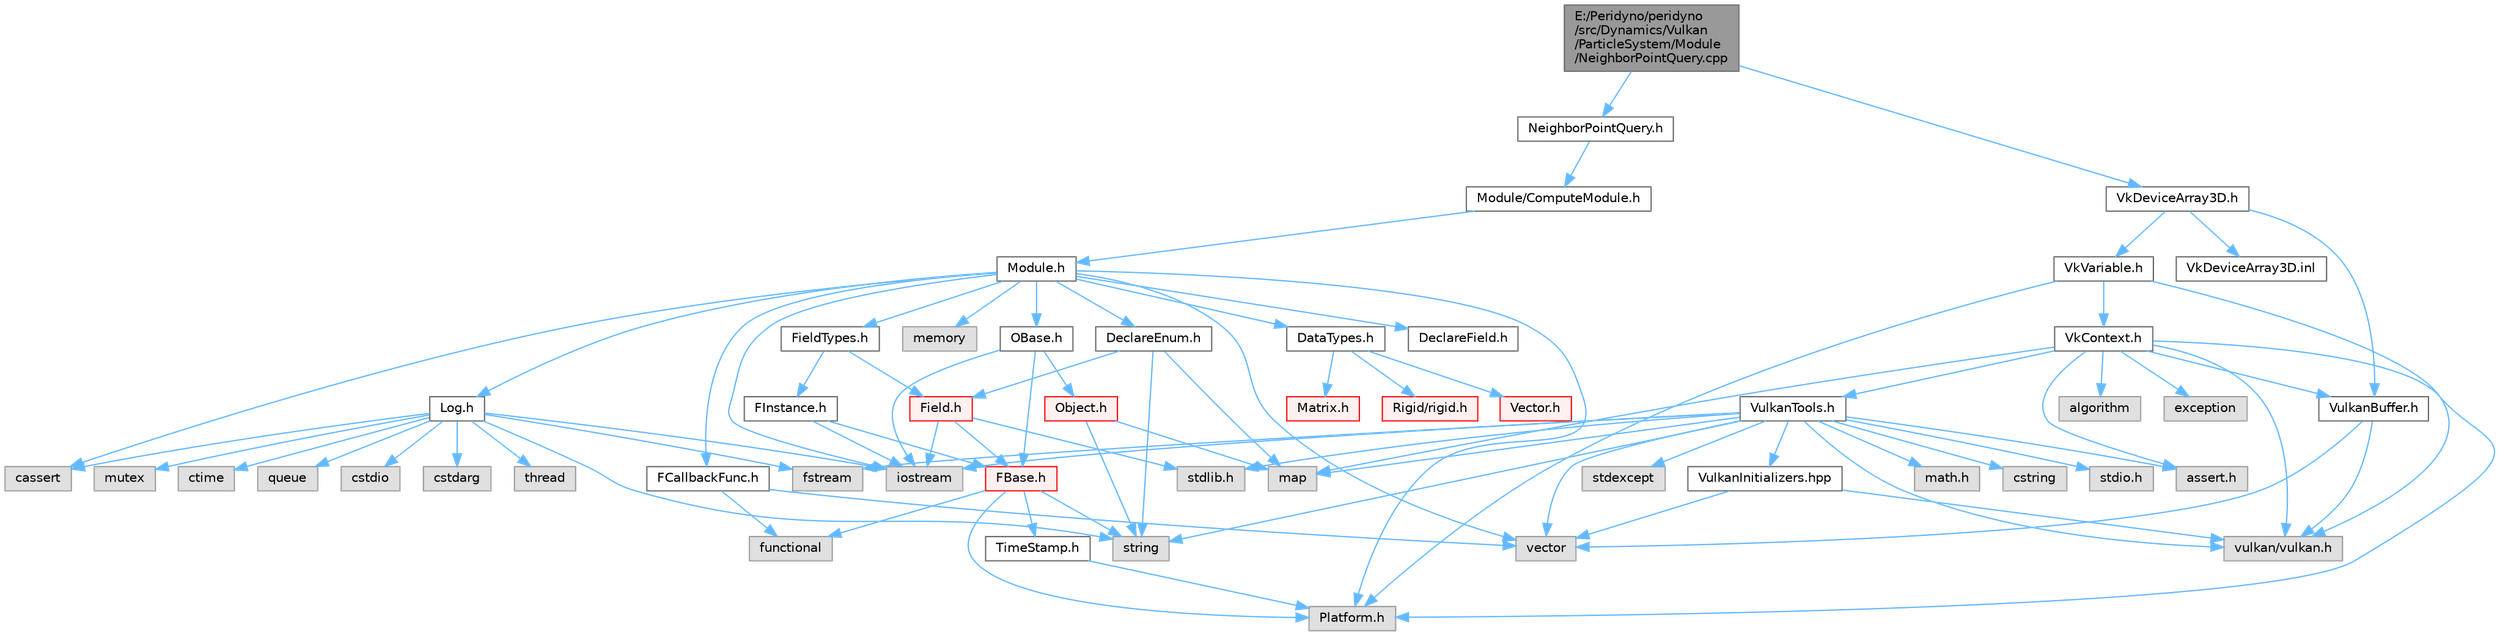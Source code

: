 digraph "E:/Peridyno/peridyno/src/Dynamics/Vulkan/ParticleSystem/Module/NeighborPointQuery.cpp"
{
 // LATEX_PDF_SIZE
  bgcolor="transparent";
  edge [fontname=Helvetica,fontsize=10,labelfontname=Helvetica,labelfontsize=10];
  node [fontname=Helvetica,fontsize=10,shape=box,height=0.2,width=0.4];
  Node1 [id="Node000001",label="E:/Peridyno/peridyno\l/src/Dynamics/Vulkan\l/ParticleSystem/Module\l/NeighborPointQuery.cpp",height=0.2,width=0.4,color="gray40", fillcolor="grey60", style="filled", fontcolor="black",tooltip=" "];
  Node1 -> Node2 [id="edge1_Node000001_Node000002",color="steelblue1",style="solid",tooltip=" "];
  Node2 [id="Node000002",label="NeighborPointQuery.h",height=0.2,width=0.4,color="grey40", fillcolor="white", style="filled",URL="$_dynamics_2_vulkan_2_particle_system_2_module_2_neighbor_point_query_8h.html",tooltip=" "];
  Node2 -> Node3 [id="edge2_Node000002_Node000003",color="steelblue1",style="solid",tooltip=" "];
  Node3 [id="Node000003",label="Module/ComputeModule.h",height=0.2,width=0.4,color="grey40", fillcolor="white", style="filled",URL="$_compute_module_8h.html",tooltip=" "];
  Node3 -> Node4 [id="edge3_Node000003_Node000004",color="steelblue1",style="solid",tooltip=" "];
  Node4 [id="Node000004",label="Module.h",height=0.2,width=0.4,color="grey40", fillcolor="white", style="filled",URL="$_module_8h.html",tooltip=" "];
  Node4 -> Node5 [id="edge4_Node000004_Node000005",color="steelblue1",style="solid",tooltip=" "];
  Node5 [id="Node000005",label="Platform.h",height=0.2,width=0.4,color="grey60", fillcolor="#E0E0E0", style="filled",tooltip=" "];
  Node4 -> Node6 [id="edge5_Node000004_Node000006",color="steelblue1",style="solid",tooltip=" "];
  Node6 [id="Node000006",label="memory",height=0.2,width=0.4,color="grey60", fillcolor="#E0E0E0", style="filled",tooltip=" "];
  Node4 -> Node7 [id="edge6_Node000004_Node000007",color="steelblue1",style="solid",tooltip=" "];
  Node7 [id="Node000007",label="vector",height=0.2,width=0.4,color="grey60", fillcolor="#E0E0E0", style="filled",tooltip=" "];
  Node4 -> Node8 [id="edge7_Node000004_Node000008",color="steelblue1",style="solid",tooltip=" "];
  Node8 [id="Node000008",label="cassert",height=0.2,width=0.4,color="grey60", fillcolor="#E0E0E0", style="filled",tooltip=" "];
  Node4 -> Node9 [id="edge8_Node000004_Node000009",color="steelblue1",style="solid",tooltip=" "];
  Node9 [id="Node000009",label="iostream",height=0.2,width=0.4,color="grey60", fillcolor="#E0E0E0", style="filled",tooltip=" "];
  Node4 -> Node10 [id="edge9_Node000004_Node000010",color="steelblue1",style="solid",tooltip=" "];
  Node10 [id="Node000010",label="OBase.h",height=0.2,width=0.4,color="grey40", fillcolor="white", style="filled",URL="$_o_base_8h.html",tooltip=" "];
  Node10 -> Node9 [id="edge10_Node000010_Node000009",color="steelblue1",style="solid",tooltip=" "];
  Node10 -> Node11 [id="edge11_Node000010_Node000011",color="steelblue1",style="solid",tooltip=" "];
  Node11 [id="Node000011",label="FBase.h",height=0.2,width=0.4,color="red", fillcolor="#FFF0F0", style="filled",URL="$_f_base_8h.html",tooltip=" "];
  Node11 -> Node5 [id="edge12_Node000011_Node000005",color="steelblue1",style="solid",tooltip=" "];
  Node11 -> Node12 [id="edge13_Node000011_Node000012",color="steelblue1",style="solid",tooltip=" "];
  Node12 [id="Node000012",label="TimeStamp.h",height=0.2,width=0.4,color="grey40", fillcolor="white", style="filled",URL="$_time_stamp_8h.html",tooltip=" "];
  Node12 -> Node5 [id="edge14_Node000012_Node000005",color="steelblue1",style="solid",tooltip=" "];
  Node11 -> Node14 [id="edge15_Node000011_Node000014",color="steelblue1",style="solid",tooltip=" "];
  Node14 [id="Node000014",label="string",height=0.2,width=0.4,color="grey60", fillcolor="#E0E0E0", style="filled",tooltip=" "];
  Node11 -> Node15 [id="edge16_Node000011_Node000015",color="steelblue1",style="solid",tooltip=" "];
  Node15 [id="Node000015",label="functional",height=0.2,width=0.4,color="grey60", fillcolor="#E0E0E0", style="filled",tooltip=" "];
  Node10 -> Node17 [id="edge17_Node000010_Node000017",color="steelblue1",style="solid",tooltip=" "];
  Node17 [id="Node000017",label="Object.h",height=0.2,width=0.4,color="red", fillcolor="#FFF0F0", style="filled",URL="$_object_8h.html",tooltip=" "];
  Node17 -> Node14 [id="edge18_Node000017_Node000014",color="steelblue1",style="solid",tooltip=" "];
  Node17 -> Node19 [id="edge19_Node000017_Node000019",color="steelblue1",style="solid",tooltip=" "];
  Node19 [id="Node000019",label="map",height=0.2,width=0.4,color="grey60", fillcolor="#E0E0E0", style="filled",tooltip=" "];
  Node4 -> Node20 [id="edge20_Node000004_Node000020",color="steelblue1",style="solid",tooltip=" "];
  Node20 [id="Node000020",label="Log.h",height=0.2,width=0.4,color="grey40", fillcolor="white", style="filled",URL="$_log_8h.html",tooltip=" "];
  Node20 -> Node21 [id="edge21_Node000020_Node000021",color="steelblue1",style="solid",tooltip=" "];
  Node21 [id="Node000021",label="mutex",height=0.2,width=0.4,color="grey60", fillcolor="#E0E0E0", style="filled",tooltip=" "];
  Node20 -> Node22 [id="edge22_Node000020_Node000022",color="steelblue1",style="solid",tooltip=" "];
  Node22 [id="Node000022",label="thread",height=0.2,width=0.4,color="grey60", fillcolor="#E0E0E0", style="filled",tooltip=" "];
  Node20 -> Node14 [id="edge23_Node000020_Node000014",color="steelblue1",style="solid",tooltip=" "];
  Node20 -> Node23 [id="edge24_Node000020_Node000023",color="steelblue1",style="solid",tooltip=" "];
  Node23 [id="Node000023",label="fstream",height=0.2,width=0.4,color="grey60", fillcolor="#E0E0E0", style="filled",tooltip=" "];
  Node20 -> Node9 [id="edge25_Node000020_Node000009",color="steelblue1",style="solid",tooltip=" "];
  Node20 -> Node24 [id="edge26_Node000020_Node000024",color="steelblue1",style="solid",tooltip=" "];
  Node24 [id="Node000024",label="ctime",height=0.2,width=0.4,color="grey60", fillcolor="#E0E0E0", style="filled",tooltip=" "];
  Node20 -> Node25 [id="edge27_Node000020_Node000025",color="steelblue1",style="solid",tooltip=" "];
  Node25 [id="Node000025",label="queue",height=0.2,width=0.4,color="grey60", fillcolor="#E0E0E0", style="filled",tooltip=" "];
  Node20 -> Node26 [id="edge28_Node000020_Node000026",color="steelblue1",style="solid",tooltip=" "];
  Node26 [id="Node000026",label="cstdio",height=0.2,width=0.4,color="grey60", fillcolor="#E0E0E0", style="filled",tooltip=" "];
  Node20 -> Node8 [id="edge29_Node000020_Node000008",color="steelblue1",style="solid",tooltip=" "];
  Node20 -> Node27 [id="edge30_Node000020_Node000027",color="steelblue1",style="solid",tooltip=" "];
  Node27 [id="Node000027",label="cstdarg",height=0.2,width=0.4,color="grey60", fillcolor="#E0E0E0", style="filled",tooltip=" "];
  Node4 -> Node28 [id="edge31_Node000004_Node000028",color="steelblue1",style="solid",tooltip=" "];
  Node28 [id="Node000028",label="DataTypes.h",height=0.2,width=0.4,color="grey40", fillcolor="white", style="filled",URL="$_data_types_8h.html",tooltip=" "];
  Node28 -> Node29 [id="edge32_Node000028_Node000029",color="steelblue1",style="solid",tooltip=" "];
  Node29 [id="Node000029",label="Vector.h",height=0.2,width=0.4,color="red", fillcolor="#FFF0F0", style="filled",URL="$_vector_8h.html",tooltip=" "];
  Node28 -> Node48 [id="edge33_Node000028_Node000048",color="steelblue1",style="solid",tooltip=" "];
  Node48 [id="Node000048",label="Matrix.h",height=0.2,width=0.4,color="red", fillcolor="#FFF0F0", style="filled",URL="$_matrix_8h.html",tooltip=" "];
  Node28 -> Node65 [id="edge34_Node000028_Node000065",color="steelblue1",style="solid",tooltip=" "];
  Node65 [id="Node000065",label="Rigid/rigid.h",height=0.2,width=0.4,color="red", fillcolor="#FFF0F0", style="filled",URL="$rigid_8h.html",tooltip=" "];
  Node4 -> Node69 [id="edge35_Node000004_Node000069",color="steelblue1",style="solid",tooltip=" "];
  Node69 [id="Node000069",label="DeclareEnum.h",height=0.2,width=0.4,color="grey40", fillcolor="white", style="filled",URL="$_declare_enum_8h.html",tooltip=" "];
  Node69 -> Node19 [id="edge36_Node000069_Node000019",color="steelblue1",style="solid",tooltip=" "];
  Node69 -> Node14 [id="edge37_Node000069_Node000014",color="steelblue1",style="solid",tooltip=" "];
  Node69 -> Node70 [id="edge38_Node000069_Node000070",color="steelblue1",style="solid",tooltip=" "];
  Node70 [id="Node000070",label="Field.h",height=0.2,width=0.4,color="red", fillcolor="#FFF0F0", style="filled",URL="$_field_8h.html",tooltip=" "];
  Node70 -> Node9 [id="edge39_Node000070_Node000009",color="steelblue1",style="solid",tooltip=" "];
  Node70 -> Node71 [id="edge40_Node000070_Node000071",color="steelblue1",style="solid",tooltip=" "];
  Node71 [id="Node000071",label="stdlib.h",height=0.2,width=0.4,color="grey60", fillcolor="#E0E0E0", style="filled",tooltip=" "];
  Node70 -> Node11 [id="edge41_Node000070_Node000011",color="steelblue1",style="solid",tooltip=" "];
  Node4 -> Node86 [id="edge42_Node000004_Node000086",color="steelblue1",style="solid",tooltip=" "];
  Node86 [id="Node000086",label="DeclareField.h",height=0.2,width=0.4,color="grey40", fillcolor="white", style="filled",URL="$_declare_field_8h.html",tooltip=" "];
  Node4 -> Node87 [id="edge43_Node000004_Node000087",color="steelblue1",style="solid",tooltip=" "];
  Node87 [id="Node000087",label="FCallbackFunc.h",height=0.2,width=0.4,color="grey40", fillcolor="white", style="filled",URL="$_f_callback_func_8h.html",tooltip=" "];
  Node87 -> Node7 [id="edge44_Node000087_Node000007",color="steelblue1",style="solid",tooltip=" "];
  Node87 -> Node15 [id="edge45_Node000087_Node000015",color="steelblue1",style="solid",tooltip=" "];
  Node4 -> Node88 [id="edge46_Node000004_Node000088",color="steelblue1",style="solid",tooltip=" "];
  Node88 [id="Node000088",label="FieldTypes.h",height=0.2,width=0.4,color="grey40", fillcolor="white", style="filled",URL="$_field_types_8h.html",tooltip=" "];
  Node88 -> Node70 [id="edge47_Node000088_Node000070",color="steelblue1",style="solid",tooltip=" "];
  Node88 -> Node89 [id="edge48_Node000088_Node000089",color="steelblue1",style="solid",tooltip=" "];
  Node89 [id="Node000089",label="FInstance.h",height=0.2,width=0.4,color="grey40", fillcolor="white", style="filled",URL="$_f_instance_8h.html",tooltip=" "];
  Node89 -> Node9 [id="edge49_Node000089_Node000009",color="steelblue1",style="solid",tooltip=" "];
  Node89 -> Node11 [id="edge50_Node000089_Node000011",color="steelblue1",style="solid",tooltip=" "];
  Node1 -> Node90 [id="edge51_Node000001_Node000090",color="steelblue1",style="solid",tooltip=" "];
  Node90 [id="Node000090",label="VkDeviceArray3D.h",height=0.2,width=0.4,color="grey40", fillcolor="white", style="filled",URL="$_vk_device_array3_d_8h.html",tooltip=" "];
  Node90 -> Node91 [id="edge52_Node000090_Node000091",color="steelblue1",style="solid",tooltip=" "];
  Node91 [id="Node000091",label="VkVariable.h",height=0.2,width=0.4,color="grey40", fillcolor="white", style="filled",URL="$_vk_variable_8h.html",tooltip=" "];
  Node91 -> Node5 [id="edge53_Node000091_Node000005",color="steelblue1",style="solid",tooltip=" "];
  Node91 -> Node92 [id="edge54_Node000091_Node000092",color="steelblue1",style="solid",tooltip=" "];
  Node92 [id="Node000092",label="vulkan/vulkan.h",height=0.2,width=0.4,color="grey60", fillcolor="#E0E0E0", style="filled",tooltip=" "];
  Node91 -> Node93 [id="edge55_Node000091_Node000093",color="steelblue1",style="solid",tooltip=" "];
  Node93 [id="Node000093",label="VkContext.h",height=0.2,width=0.4,color="grey40", fillcolor="white", style="filled",URL="$_vk_context_8h.html",tooltip=" "];
  Node93 -> Node5 [id="edge56_Node000093_Node000005",color="steelblue1",style="solid",tooltip=" "];
  Node93 -> Node94 [id="edge57_Node000093_Node000094",color="steelblue1",style="solid",tooltip=" "];
  Node94 [id="Node000094",label="VulkanBuffer.h",height=0.2,width=0.4,color="grey40", fillcolor="white", style="filled",URL="$_vulkan_buffer_8h.html",tooltip=" "];
  Node94 -> Node7 [id="edge58_Node000094_Node000007",color="steelblue1",style="solid",tooltip=" "];
  Node94 -> Node92 [id="edge59_Node000094_Node000092",color="steelblue1",style="solid",tooltip=" "];
  Node93 -> Node95 [id="edge60_Node000093_Node000095",color="steelblue1",style="solid",tooltip=" "];
  Node95 [id="Node000095",label="VulkanTools.h",height=0.2,width=0.4,color="grey40", fillcolor="white", style="filled",URL="$_vulkan_tools_8h.html",tooltip=" "];
  Node95 -> Node92 [id="edge61_Node000095_Node000092",color="steelblue1",style="solid",tooltip=" "];
  Node95 -> Node96 [id="edge62_Node000095_Node000096",color="steelblue1",style="solid",tooltip=" "];
  Node96 [id="Node000096",label="VulkanInitializers.hpp",height=0.2,width=0.4,color="grey40", fillcolor="white", style="filled",URL="$_vulkan_initializers_8hpp.html",tooltip=" "];
  Node96 -> Node7 [id="edge63_Node000096_Node000007",color="steelblue1",style="solid",tooltip=" "];
  Node96 -> Node92 [id="edge64_Node000096_Node000092",color="steelblue1",style="solid",tooltip=" "];
  Node95 -> Node97 [id="edge65_Node000095_Node000097",color="steelblue1",style="solid",tooltip=" "];
  Node97 [id="Node000097",label="math.h",height=0.2,width=0.4,color="grey60", fillcolor="#E0E0E0", style="filled",tooltip=" "];
  Node95 -> Node71 [id="edge66_Node000095_Node000071",color="steelblue1",style="solid",tooltip=" "];
  Node95 -> Node14 [id="edge67_Node000095_Node000014",color="steelblue1",style="solid",tooltip=" "];
  Node95 -> Node98 [id="edge68_Node000095_Node000098",color="steelblue1",style="solid",tooltip=" "];
  Node98 [id="Node000098",label="cstring",height=0.2,width=0.4,color="grey60", fillcolor="#E0E0E0", style="filled",tooltip=" "];
  Node95 -> Node23 [id="edge69_Node000095_Node000023",color="steelblue1",style="solid",tooltip=" "];
  Node95 -> Node99 [id="edge70_Node000095_Node000099",color="steelblue1",style="solid",tooltip=" "];
  Node99 [id="Node000099",label="assert.h",height=0.2,width=0.4,color="grey60", fillcolor="#E0E0E0", style="filled",tooltip=" "];
  Node95 -> Node100 [id="edge71_Node000095_Node000100",color="steelblue1",style="solid",tooltip=" "];
  Node100 [id="Node000100",label="stdio.h",height=0.2,width=0.4,color="grey60", fillcolor="#E0E0E0", style="filled",tooltip=" "];
  Node95 -> Node7 [id="edge72_Node000095_Node000007",color="steelblue1",style="solid",tooltip=" "];
  Node95 -> Node19 [id="edge73_Node000095_Node000019",color="steelblue1",style="solid",tooltip=" "];
  Node95 -> Node9 [id="edge74_Node000095_Node000009",color="steelblue1",style="solid",tooltip=" "];
  Node95 -> Node44 [id="edge75_Node000095_Node000044",color="steelblue1",style="solid",tooltip=" "];
  Node44 [id="Node000044",label="stdexcept",height=0.2,width=0.4,color="grey60", fillcolor="#E0E0E0", style="filled",tooltip=" "];
  Node93 -> Node92 [id="edge76_Node000093_Node000092",color="steelblue1",style="solid",tooltip=" "];
  Node93 -> Node46 [id="edge77_Node000093_Node000046",color="steelblue1",style="solid",tooltip=" "];
  Node46 [id="Node000046",label="algorithm",height=0.2,width=0.4,color="grey60", fillcolor="#E0E0E0", style="filled",tooltip=" "];
  Node93 -> Node99 [id="edge78_Node000093_Node000099",color="steelblue1",style="solid",tooltip=" "];
  Node93 -> Node101 [id="edge79_Node000093_Node000101",color="steelblue1",style="solid",tooltip=" "];
  Node101 [id="Node000101",label="exception",height=0.2,width=0.4,color="grey60", fillcolor="#E0E0E0", style="filled",tooltip=" "];
  Node93 -> Node19 [id="edge80_Node000093_Node000019",color="steelblue1",style="solid",tooltip=" "];
  Node90 -> Node94 [id="edge81_Node000090_Node000094",color="steelblue1",style="solid",tooltip=" "];
  Node90 -> Node102 [id="edge82_Node000090_Node000102",color="steelblue1",style="solid",tooltip=" "];
  Node102 [id="Node000102",label="VkDeviceArray3D.inl",height=0.2,width=0.4,color="grey40", fillcolor="white", style="filled",URL="$_vk_device_array3_d_8inl.html",tooltip=" "];
}

